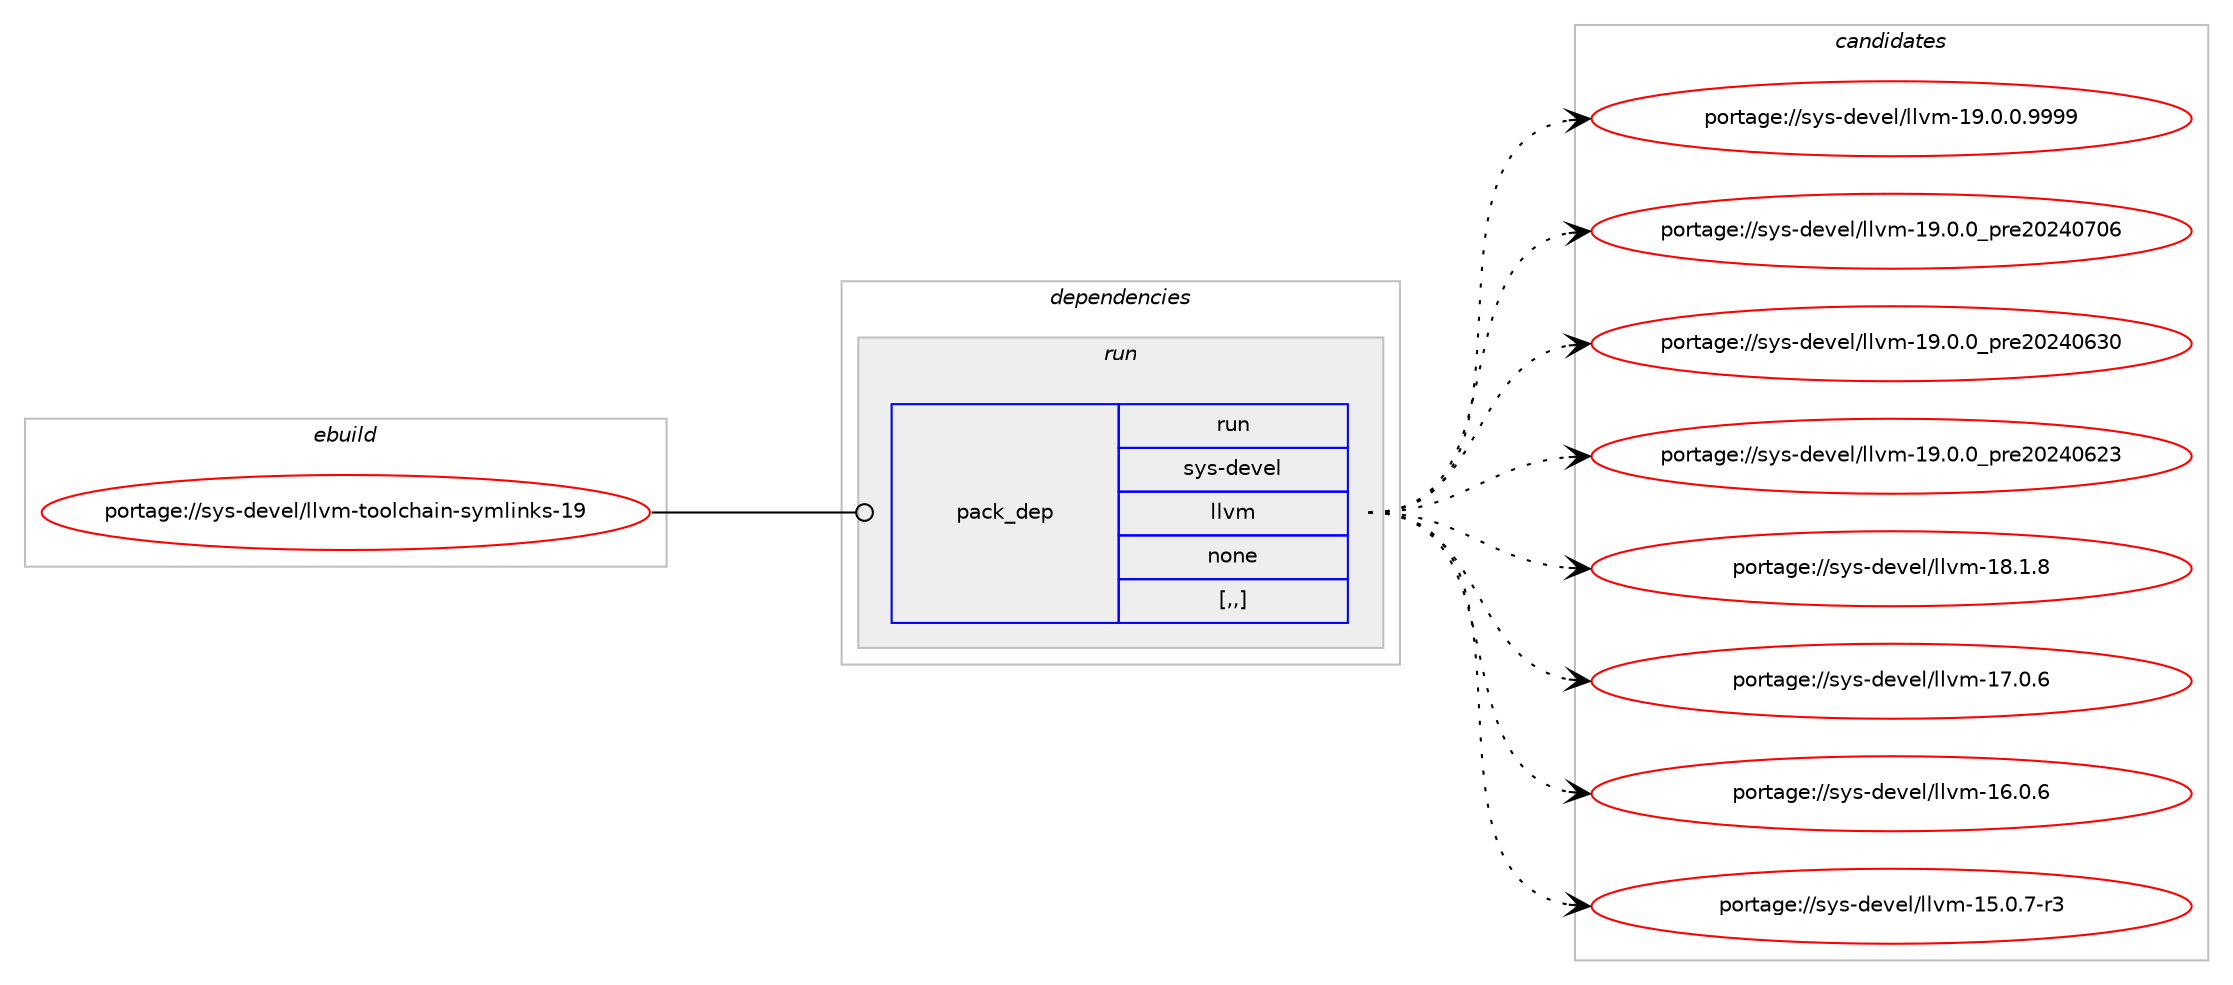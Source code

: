 digraph prolog {

# *************
# Graph options
# *************

newrank=true;
concentrate=true;
compound=true;
graph [rankdir=LR,fontname=Helvetica,fontsize=10,ranksep=1.5];#, ranksep=2.5, nodesep=0.2];
edge  [arrowhead=vee];
node  [fontname=Helvetica,fontsize=10];

# **********
# The ebuild
# **********

subgraph cluster_leftcol {
color=gray;
rank=same;
label=<<i>ebuild</i>>;
id [label="portage://sys-devel/llvm-toolchain-symlinks-19", color=red, width=4, href="../sys-devel/llvm-toolchain-symlinks-19.svg"];
}

# ****************
# The dependencies
# ****************

subgraph cluster_midcol {
color=gray;
label=<<i>dependencies</i>>;
subgraph cluster_compile {
fillcolor="#eeeeee";
style=filled;
label=<<i>compile</i>>;
}
subgraph cluster_compileandrun {
fillcolor="#eeeeee";
style=filled;
label=<<i>compile and run</i>>;
}
subgraph cluster_run {
fillcolor="#eeeeee";
style=filled;
label=<<i>run</i>>;
subgraph pack1861 {
dependency2293 [label=<<TABLE BORDER="0" CELLBORDER="1" CELLSPACING="0" CELLPADDING="4" WIDTH="220"><TR><TD ROWSPAN="6" CELLPADDING="30">pack_dep</TD></TR><TR><TD WIDTH="110">run</TD></TR><TR><TD>sys-devel</TD></TR><TR><TD>llvm</TD></TR><TR><TD>none</TD></TR><TR><TD>[,,]</TD></TR></TABLE>>, shape=none, color=blue];
}
id:e -> dependency2293:w [weight=20,style="solid",arrowhead="odot"];
}
}

# **************
# The candidates
# **************

subgraph cluster_choices {
rank=same;
color=gray;
label=<<i>candidates</i>>;

subgraph choice1861 {
color=black;
nodesep=1;
choice1151211154510010111810110847108108118109454957464846484657575757 [label="portage://sys-devel/llvm-19.0.0.9999", color=red, width=4,href="../sys-devel/llvm-19.0.0.9999.svg"];
choice115121115451001011181011084710810811810945495746484648951121141015048505248554854 [label="portage://sys-devel/llvm-19.0.0_pre20240706", color=red, width=4,href="../sys-devel/llvm-19.0.0_pre20240706.svg"];
choice115121115451001011181011084710810811810945495746484648951121141015048505248545148 [label="portage://sys-devel/llvm-19.0.0_pre20240630", color=red, width=4,href="../sys-devel/llvm-19.0.0_pre20240630.svg"];
choice115121115451001011181011084710810811810945495746484648951121141015048505248545051 [label="portage://sys-devel/llvm-19.0.0_pre20240623", color=red, width=4,href="../sys-devel/llvm-19.0.0_pre20240623.svg"];
choice115121115451001011181011084710810811810945495646494656 [label="portage://sys-devel/llvm-18.1.8", color=red, width=4,href="../sys-devel/llvm-18.1.8.svg"];
choice115121115451001011181011084710810811810945495546484654 [label="portage://sys-devel/llvm-17.0.6", color=red, width=4,href="../sys-devel/llvm-17.0.6.svg"];
choice115121115451001011181011084710810811810945495446484654 [label="portage://sys-devel/llvm-16.0.6", color=red, width=4,href="../sys-devel/llvm-16.0.6.svg"];
choice1151211154510010111810110847108108118109454953464846554511451 [label="portage://sys-devel/llvm-15.0.7-r3", color=red, width=4,href="../sys-devel/llvm-15.0.7-r3.svg"];
dependency2293:e -> choice1151211154510010111810110847108108118109454957464846484657575757:w [style=dotted,weight="100"];
dependency2293:e -> choice115121115451001011181011084710810811810945495746484648951121141015048505248554854:w [style=dotted,weight="100"];
dependency2293:e -> choice115121115451001011181011084710810811810945495746484648951121141015048505248545148:w [style=dotted,weight="100"];
dependency2293:e -> choice115121115451001011181011084710810811810945495746484648951121141015048505248545051:w [style=dotted,weight="100"];
dependency2293:e -> choice115121115451001011181011084710810811810945495646494656:w [style=dotted,weight="100"];
dependency2293:e -> choice115121115451001011181011084710810811810945495546484654:w [style=dotted,weight="100"];
dependency2293:e -> choice115121115451001011181011084710810811810945495446484654:w [style=dotted,weight="100"];
dependency2293:e -> choice1151211154510010111810110847108108118109454953464846554511451:w [style=dotted,weight="100"];
}
}

}
